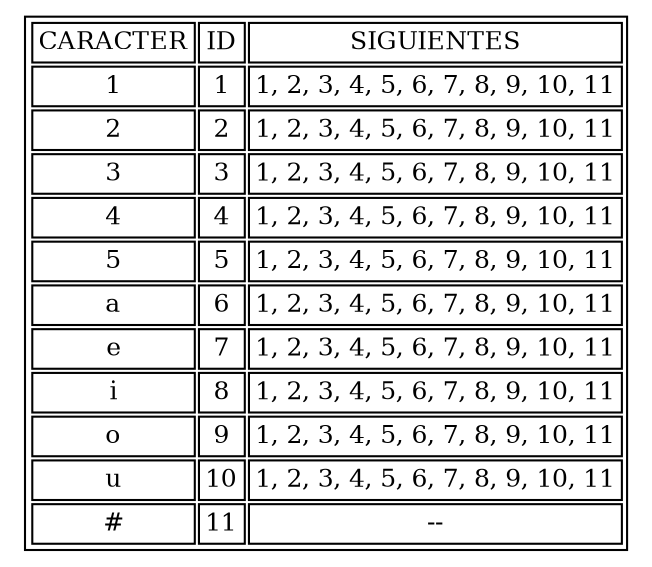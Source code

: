 digraph G {tabla1[shape=plaintext,fontsize=12, label=<<TABLE BORDER="1"><TR><TD>CARACTER</TD><TD>ID</TD><TD>SIGUIENTES</TD></TR><TR> <TD>1</TD><TD>1</TD><TD>1, 2, 3, 4, 5, 6, 7, 8, 9, 10, 11</TD> </TR><TR> <TD>2</TD><TD>2</TD><TD>1, 2, 3, 4, 5, 6, 7, 8, 9, 10, 11</TD> </TR><TR> <TD>3</TD><TD>3</TD><TD>1, 2, 3, 4, 5, 6, 7, 8, 9, 10, 11</TD> </TR><TR> <TD>4</TD><TD>4</TD><TD>1, 2, 3, 4, 5, 6, 7, 8, 9, 10, 11</TD> </TR><TR> <TD>5</TD><TD>5</TD><TD>1, 2, 3, 4, 5, 6, 7, 8, 9, 10, 11</TD> </TR><TR> <TD>a</TD><TD>6</TD><TD>1, 2, 3, 4, 5, 6, 7, 8, 9, 10, 11</TD> </TR><TR> <TD>e</TD><TD>7</TD><TD>1, 2, 3, 4, 5, 6, 7, 8, 9, 10, 11</TD> </TR><TR> <TD>i</TD><TD>8</TD><TD>1, 2, 3, 4, 5, 6, 7, 8, 9, 10, 11</TD> </TR><TR> <TD>o</TD><TD>9</TD><TD>1, 2, 3, 4, 5, 6, 7, 8, 9, 10, 11</TD> </TR><TR> <TD>u</TD><TD>10</TD><TD>1, 2, 3, 4, 5, 6, 7, 8, 9, 10, 11</TD> </TR><TR> <TD>#</TD><TD>11</TD><TD>--</TD> </TR></TABLE>>];}